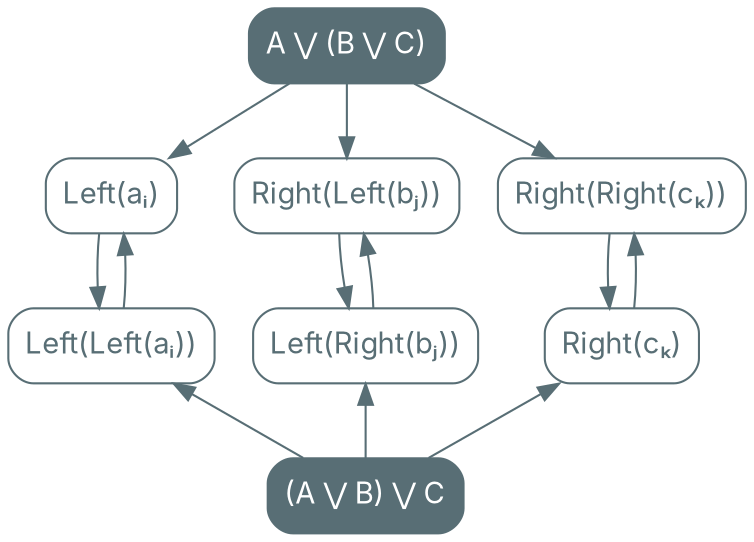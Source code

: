 digraph {
    bgcolor=transparent

    // Default theme: enabled
    node[shape="rectangle" style="rounded,filled" color="#586E75" fillcolor="#586E75" fontcolor="#ffffff" fontname="Inter,Arial"]
    edge [color="#586E75" fontcolor="#000000" fontname="Inter,Arial" fontsize=11]

    LeftAssoc[label="A ⋁ (B ⋁ C)"]
    LeftA[label="Left(aᵢ)" fillcolor="#ffffff" fontcolor="#586E75"]
    RightLeftB[label="Right(Left(bⱼ))" fillcolor="#ffffff" fontcolor="#586E75"]
    RightRightC[label="Right(Right(cₖ))" fillcolor="#ffffff" fontcolor="#586E75"]

    LeftAssoc -> LeftA
    LeftAssoc -> RightLeftB
    LeftAssoc -> RightRightC

    RightAssoc[label="(A ⋁ B) ⋁ C"]
    LeftLeftA[label="Left(Left(aᵢ))" fillcolor="#ffffff" fontcolor="#586E75"]
    LeftRightB[label="Left(Right(bⱼ))" fillcolor="#ffffff" fontcolor="#586E75"]
    RightC[label="Right(cₖ)" fillcolor="#ffffff" fontcolor="#586E75"]

    LeftLeftA -> RightAssoc[dir=back]
    LeftRightB -> RightAssoc[dir=back]
    RightC -> RightAssoc[dir=back]

    LeftA -> LeftLeftA
    RightLeftB -> LeftRightB
    RightRightC -> RightC
    LeftLeftA -> LeftA
    LeftRightB -> RightLeftB
    RightC -> RightRightC
}
